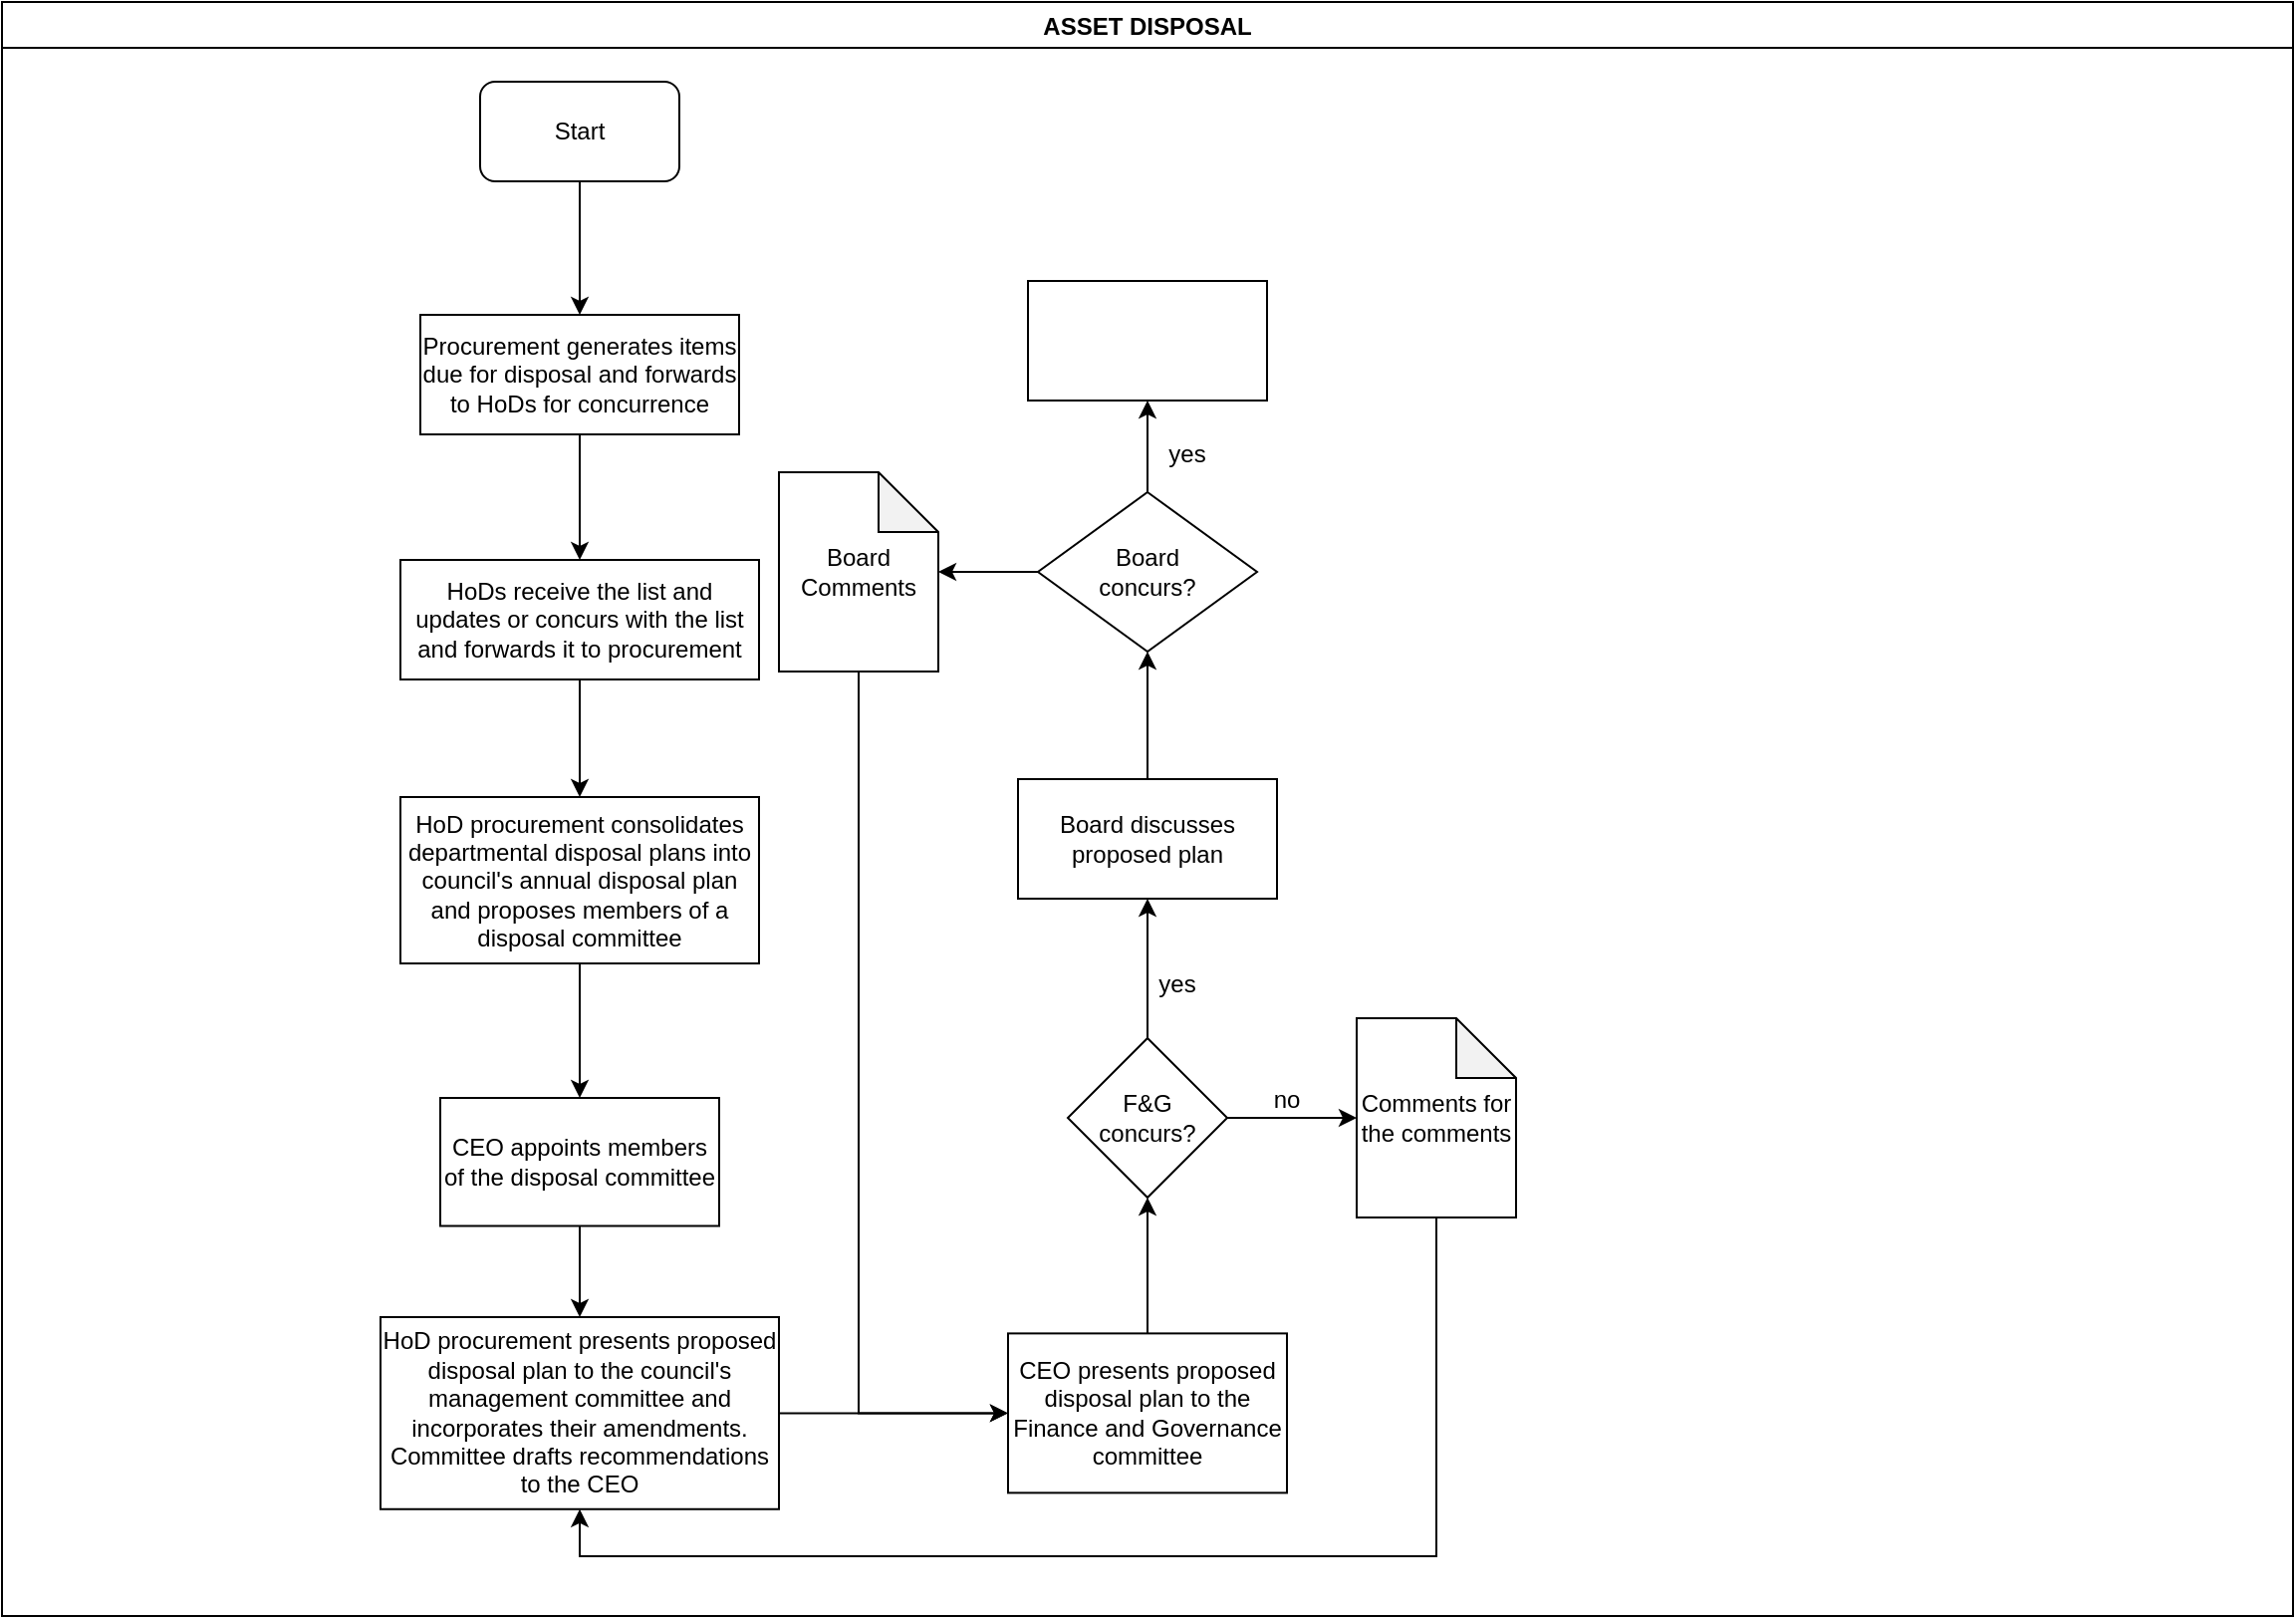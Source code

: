 <mxfile version="13.10.9" type="github">
  <diagram id="B7mUpA1huvissRJmOYIc" name="Page-1">
    <mxGraphModel dx="1038" dy="547" grid="1" gridSize="10" guides="1" tooltips="1" connect="1" arrows="1" fold="1" page="1" pageScale="1" pageWidth="1169" pageHeight="827" math="0" shadow="0">
      <root>
        <mxCell id="0" />
        <mxCell id="1" parent="0" />
        <mxCell id="NP0mH-hWLjlgino4Q2RM-1" value="ASSET DISPOSAL" style="swimlane;startSize=23;" vertex="1" parent="1">
          <mxGeometry x="10" y="10" width="1150" height="810" as="geometry" />
        </mxCell>
        <mxCell id="NP0mH-hWLjlgino4Q2RM-2" value="Start" style="rounded=1;whiteSpace=wrap;html=1;" vertex="1" parent="NP0mH-hWLjlgino4Q2RM-1">
          <mxGeometry x="240" y="40" width="100" height="50" as="geometry" />
        </mxCell>
        <mxCell id="NP0mH-hWLjlgino4Q2RM-5" value="Procurement generates items due for disposal and forwards to HoDs for concurrence" style="rounded=0;whiteSpace=wrap;html=1;" vertex="1" parent="NP0mH-hWLjlgino4Q2RM-1">
          <mxGeometry x="210" y="157" width="160" height="60" as="geometry" />
        </mxCell>
        <mxCell id="NP0mH-hWLjlgino4Q2RM-4" value="" style="edgeStyle=orthogonalEdgeStyle;rounded=0;orthogonalLoop=1;jettySize=auto;html=1;entryX=0.5;entryY=0;entryDx=0;entryDy=0;" edge="1" parent="NP0mH-hWLjlgino4Q2RM-1" source="NP0mH-hWLjlgino4Q2RM-2" target="NP0mH-hWLjlgino4Q2RM-5">
          <mxGeometry relative="1" as="geometry">
            <mxPoint x="290" y="165" as="targetPoint" />
          </mxGeometry>
        </mxCell>
        <mxCell id="NP0mH-hWLjlgino4Q2RM-6" value="HoDs receive the list and updates or concurs with the list and forwards it to procurement" style="whiteSpace=wrap;html=1;rounded=0;" vertex="1" parent="NP0mH-hWLjlgino4Q2RM-1">
          <mxGeometry x="200" y="280" width="180" height="60" as="geometry" />
        </mxCell>
        <mxCell id="NP0mH-hWLjlgino4Q2RM-7" value="" style="edgeStyle=orthogonalEdgeStyle;rounded=0;orthogonalLoop=1;jettySize=auto;html=1;" edge="1" parent="NP0mH-hWLjlgino4Q2RM-1" source="NP0mH-hWLjlgino4Q2RM-5" target="NP0mH-hWLjlgino4Q2RM-6">
          <mxGeometry relative="1" as="geometry" />
        </mxCell>
        <mxCell id="NP0mH-hWLjlgino4Q2RM-8" value="HoD procurement consolidates departmental disposal plans into council&#39;s annual disposal plan and proposes members of a disposal committee" style="whiteSpace=wrap;html=1;rounded=0;" vertex="1" parent="NP0mH-hWLjlgino4Q2RM-1">
          <mxGeometry x="200" y="399" width="180" height="83.5" as="geometry" />
        </mxCell>
        <mxCell id="NP0mH-hWLjlgino4Q2RM-9" value="" style="edgeStyle=orthogonalEdgeStyle;rounded=0;orthogonalLoop=1;jettySize=auto;html=1;" edge="1" parent="NP0mH-hWLjlgino4Q2RM-1" source="NP0mH-hWLjlgino4Q2RM-6" target="NP0mH-hWLjlgino4Q2RM-8">
          <mxGeometry relative="1" as="geometry" />
        </mxCell>
        <mxCell id="NP0mH-hWLjlgino4Q2RM-10" value="CEO appoints members of the disposal committee" style="whiteSpace=wrap;html=1;rounded=0;" vertex="1" parent="NP0mH-hWLjlgino4Q2RM-1">
          <mxGeometry x="220" y="550" width="140" height="64.25" as="geometry" />
        </mxCell>
        <mxCell id="NP0mH-hWLjlgino4Q2RM-11" value="" style="edgeStyle=orthogonalEdgeStyle;rounded=0;orthogonalLoop=1;jettySize=auto;html=1;" edge="1" parent="NP0mH-hWLjlgino4Q2RM-1" source="NP0mH-hWLjlgino4Q2RM-8" target="NP0mH-hWLjlgino4Q2RM-10">
          <mxGeometry relative="1" as="geometry" />
        </mxCell>
        <mxCell id="NP0mH-hWLjlgino4Q2RM-15" value="CEO presents proposed disposal plan to the Finance and Governance committee" style="whiteSpace=wrap;html=1;rounded=0;" vertex="1" parent="NP0mH-hWLjlgino4Q2RM-1">
          <mxGeometry x="505" y="668.19" width="140" height="80" as="geometry" />
        </mxCell>
        <mxCell id="NP0mH-hWLjlgino4Q2RM-20" value="&lt;div&gt;F&amp;amp;G&lt;br&gt;&lt;/div&gt;&lt;div&gt;concurs?&lt;/div&gt;" style="rhombus;whiteSpace=wrap;html=1;" vertex="1" parent="NP0mH-hWLjlgino4Q2RM-1">
          <mxGeometry x="535" y="520" width="80" height="80" as="geometry" />
        </mxCell>
        <mxCell id="NP0mH-hWLjlgino4Q2RM-18" value="" style="edgeStyle=orthogonalEdgeStyle;rounded=0;orthogonalLoop=1;jettySize=auto;html=1;" edge="1" parent="NP0mH-hWLjlgino4Q2RM-1" source="NP0mH-hWLjlgino4Q2RM-15" target="NP0mH-hWLjlgino4Q2RM-20">
          <mxGeometry relative="1" as="geometry">
            <mxPoint x="575" y="578.19" as="targetPoint" />
          </mxGeometry>
        </mxCell>
        <mxCell id="NP0mH-hWLjlgino4Q2RM-21" value="Board discusses proposed plan" style="whiteSpace=wrap;html=1;" vertex="1" parent="NP0mH-hWLjlgino4Q2RM-1">
          <mxGeometry x="510" y="390" width="130" height="60" as="geometry" />
        </mxCell>
        <mxCell id="NP0mH-hWLjlgino4Q2RM-22" value="" style="edgeStyle=orthogonalEdgeStyle;rounded=0;orthogonalLoop=1;jettySize=auto;html=1;" edge="1" parent="NP0mH-hWLjlgino4Q2RM-1" source="NP0mH-hWLjlgino4Q2RM-20" target="NP0mH-hWLjlgino4Q2RM-21">
          <mxGeometry relative="1" as="geometry" />
        </mxCell>
        <mxCell id="NP0mH-hWLjlgino4Q2RM-23" value="yes" style="text;html=1;strokeColor=none;fillColor=none;align=center;verticalAlign=middle;whiteSpace=wrap;rounded=0;" vertex="1" parent="NP0mH-hWLjlgino4Q2RM-1">
          <mxGeometry x="570" y="483" width="40" height="20" as="geometry" />
        </mxCell>
        <mxCell id="NP0mH-hWLjlgino4Q2RM-28" value="Comments for the comments" style="shape=note;whiteSpace=wrap;html=1;backgroundOutline=1;darkOpacity=0.05;" vertex="1" parent="NP0mH-hWLjlgino4Q2RM-1">
          <mxGeometry x="680" y="510" width="80" height="100" as="geometry" />
        </mxCell>
        <mxCell id="NP0mH-hWLjlgino4Q2RM-25" value="" style="edgeStyle=orthogonalEdgeStyle;rounded=0;orthogonalLoop=1;jettySize=auto;html=1;entryX=0;entryY=0.5;entryDx=0;entryDy=0;entryPerimeter=0;" edge="1" parent="NP0mH-hWLjlgino4Q2RM-1" source="NP0mH-hWLjlgino4Q2RM-20" target="NP0mH-hWLjlgino4Q2RM-28">
          <mxGeometry relative="1" as="geometry">
            <mxPoint x="675" y="560" as="targetPoint" />
          </mxGeometry>
        </mxCell>
        <mxCell id="NP0mH-hWLjlgino4Q2RM-32" value="" style="whiteSpace=wrap;html=1;" vertex="1" parent="NP0mH-hWLjlgino4Q2RM-1">
          <mxGeometry x="515" y="140" width="120" height="60" as="geometry" />
        </mxCell>
        <mxCell id="NP0mH-hWLjlgino4Q2RM-34" value="yes" style="text;html=1;strokeColor=none;fillColor=none;align=center;verticalAlign=middle;whiteSpace=wrap;rounded=0;" vertex="1" parent="NP0mH-hWLjlgino4Q2RM-1">
          <mxGeometry x="575" y="217" width="40" height="20" as="geometry" />
        </mxCell>
        <mxCell id="NP0mH-hWLjlgino4Q2RM-37" value="Board Comments" style="shape=note;whiteSpace=wrap;html=1;backgroundOutline=1;darkOpacity=0.05;" vertex="1" parent="NP0mH-hWLjlgino4Q2RM-1">
          <mxGeometry x="390" y="236" width="80" height="100" as="geometry" />
        </mxCell>
        <mxCell id="NP0mH-hWLjlgino4Q2RM-39" value="" style="edgeStyle=orthogonalEdgeStyle;rounded=0;orthogonalLoop=1;jettySize=auto;html=1;entryX=0;entryY=0.5;entryDx=0;entryDy=0;" edge="1" parent="NP0mH-hWLjlgino4Q2RM-1" source="NP0mH-hWLjlgino4Q2RM-37" target="NP0mH-hWLjlgino4Q2RM-15">
          <mxGeometry relative="1" as="geometry">
            <mxPoint x="430" y="436" as="targetPoint" />
            <Array as="points">
              <mxPoint x="430" y="708" />
            </Array>
          </mxGeometry>
        </mxCell>
        <mxCell id="NP0mH-hWLjlgino4Q2RM-16" value="" style="edgeStyle=orthogonalEdgeStyle;rounded=0;orthogonalLoop=1;jettySize=auto;html=1;" edge="1" parent="1" source="NP0mH-hWLjlgino4Q2RM-12" target="NP0mH-hWLjlgino4Q2RM-15">
          <mxGeometry relative="1" as="geometry" />
        </mxCell>
        <mxCell id="NP0mH-hWLjlgino4Q2RM-12" value="HoD procurement presents proposed disposal plan to the council&#39;s management committee and incorporates their amendments. Committee drafts recommendations to the CEO" style="whiteSpace=wrap;html=1;rounded=0;" vertex="1" parent="1">
          <mxGeometry x="200" y="670" width="200" height="96.38" as="geometry" />
        </mxCell>
        <mxCell id="NP0mH-hWLjlgino4Q2RM-13" value="" style="edgeStyle=orthogonalEdgeStyle;rounded=0;orthogonalLoop=1;jettySize=auto;html=1;" edge="1" parent="1" source="NP0mH-hWLjlgino4Q2RM-10" target="NP0mH-hWLjlgino4Q2RM-12">
          <mxGeometry relative="1" as="geometry" />
        </mxCell>
        <mxCell id="NP0mH-hWLjlgino4Q2RM-27" value="" style="edgeStyle=orthogonalEdgeStyle;rounded=0;orthogonalLoop=1;jettySize=auto;html=1;entryX=0.5;entryY=1;entryDx=0;entryDy=0;exitX=0.5;exitY=1;exitDx=0;exitDy=0;exitPerimeter=0;" edge="1" parent="1" source="NP0mH-hWLjlgino4Q2RM-28" target="NP0mH-hWLjlgino4Q2RM-12">
          <mxGeometry relative="1" as="geometry">
            <mxPoint x="760" y="600" as="sourcePoint" />
            <mxPoint x="745" y="680" as="targetPoint" />
            <Array as="points">
              <mxPoint x="730" y="790" />
              <mxPoint x="300" y="790" />
            </Array>
          </mxGeometry>
        </mxCell>
        <mxCell id="NP0mH-hWLjlgino4Q2RM-29" value="no" style="text;html=1;strokeColor=none;fillColor=none;align=center;verticalAlign=middle;whiteSpace=wrap;rounded=0;" vertex="1" parent="1">
          <mxGeometry x="635" y="551" width="40" height="20" as="geometry" />
        </mxCell>
        <mxCell id="NP0mH-hWLjlgino4Q2RM-33" value="" style="edgeStyle=orthogonalEdgeStyle;rounded=0;orthogonalLoop=1;jettySize=auto;html=1;" edge="1" parent="1" source="NP0mH-hWLjlgino4Q2RM-30" target="NP0mH-hWLjlgino4Q2RM-32">
          <mxGeometry relative="1" as="geometry" />
        </mxCell>
        <mxCell id="NP0mH-hWLjlgino4Q2RM-36" value="" style="edgeStyle=orthogonalEdgeStyle;rounded=0;orthogonalLoop=1;jettySize=auto;html=1;" edge="1" parent="1" source="NP0mH-hWLjlgino4Q2RM-30" target="NP0mH-hWLjlgino4Q2RM-37">
          <mxGeometry relative="1" as="geometry">
            <mxPoint x="715" y="296" as="targetPoint" />
          </mxGeometry>
        </mxCell>
        <mxCell id="NP0mH-hWLjlgino4Q2RM-30" value="&lt;div&gt;Board&lt;/div&gt;&lt;div&gt;concurs?&lt;/div&gt;" style="rhombus;whiteSpace=wrap;html=1;" vertex="1" parent="1">
          <mxGeometry x="530" y="256" width="110" height="80" as="geometry" />
        </mxCell>
        <mxCell id="NP0mH-hWLjlgino4Q2RM-31" value="" style="edgeStyle=orthogonalEdgeStyle;rounded=0;orthogonalLoop=1;jettySize=auto;html=1;" edge="1" parent="1" source="NP0mH-hWLjlgino4Q2RM-21" target="NP0mH-hWLjlgino4Q2RM-30">
          <mxGeometry relative="1" as="geometry" />
        </mxCell>
      </root>
    </mxGraphModel>
  </diagram>
</mxfile>
